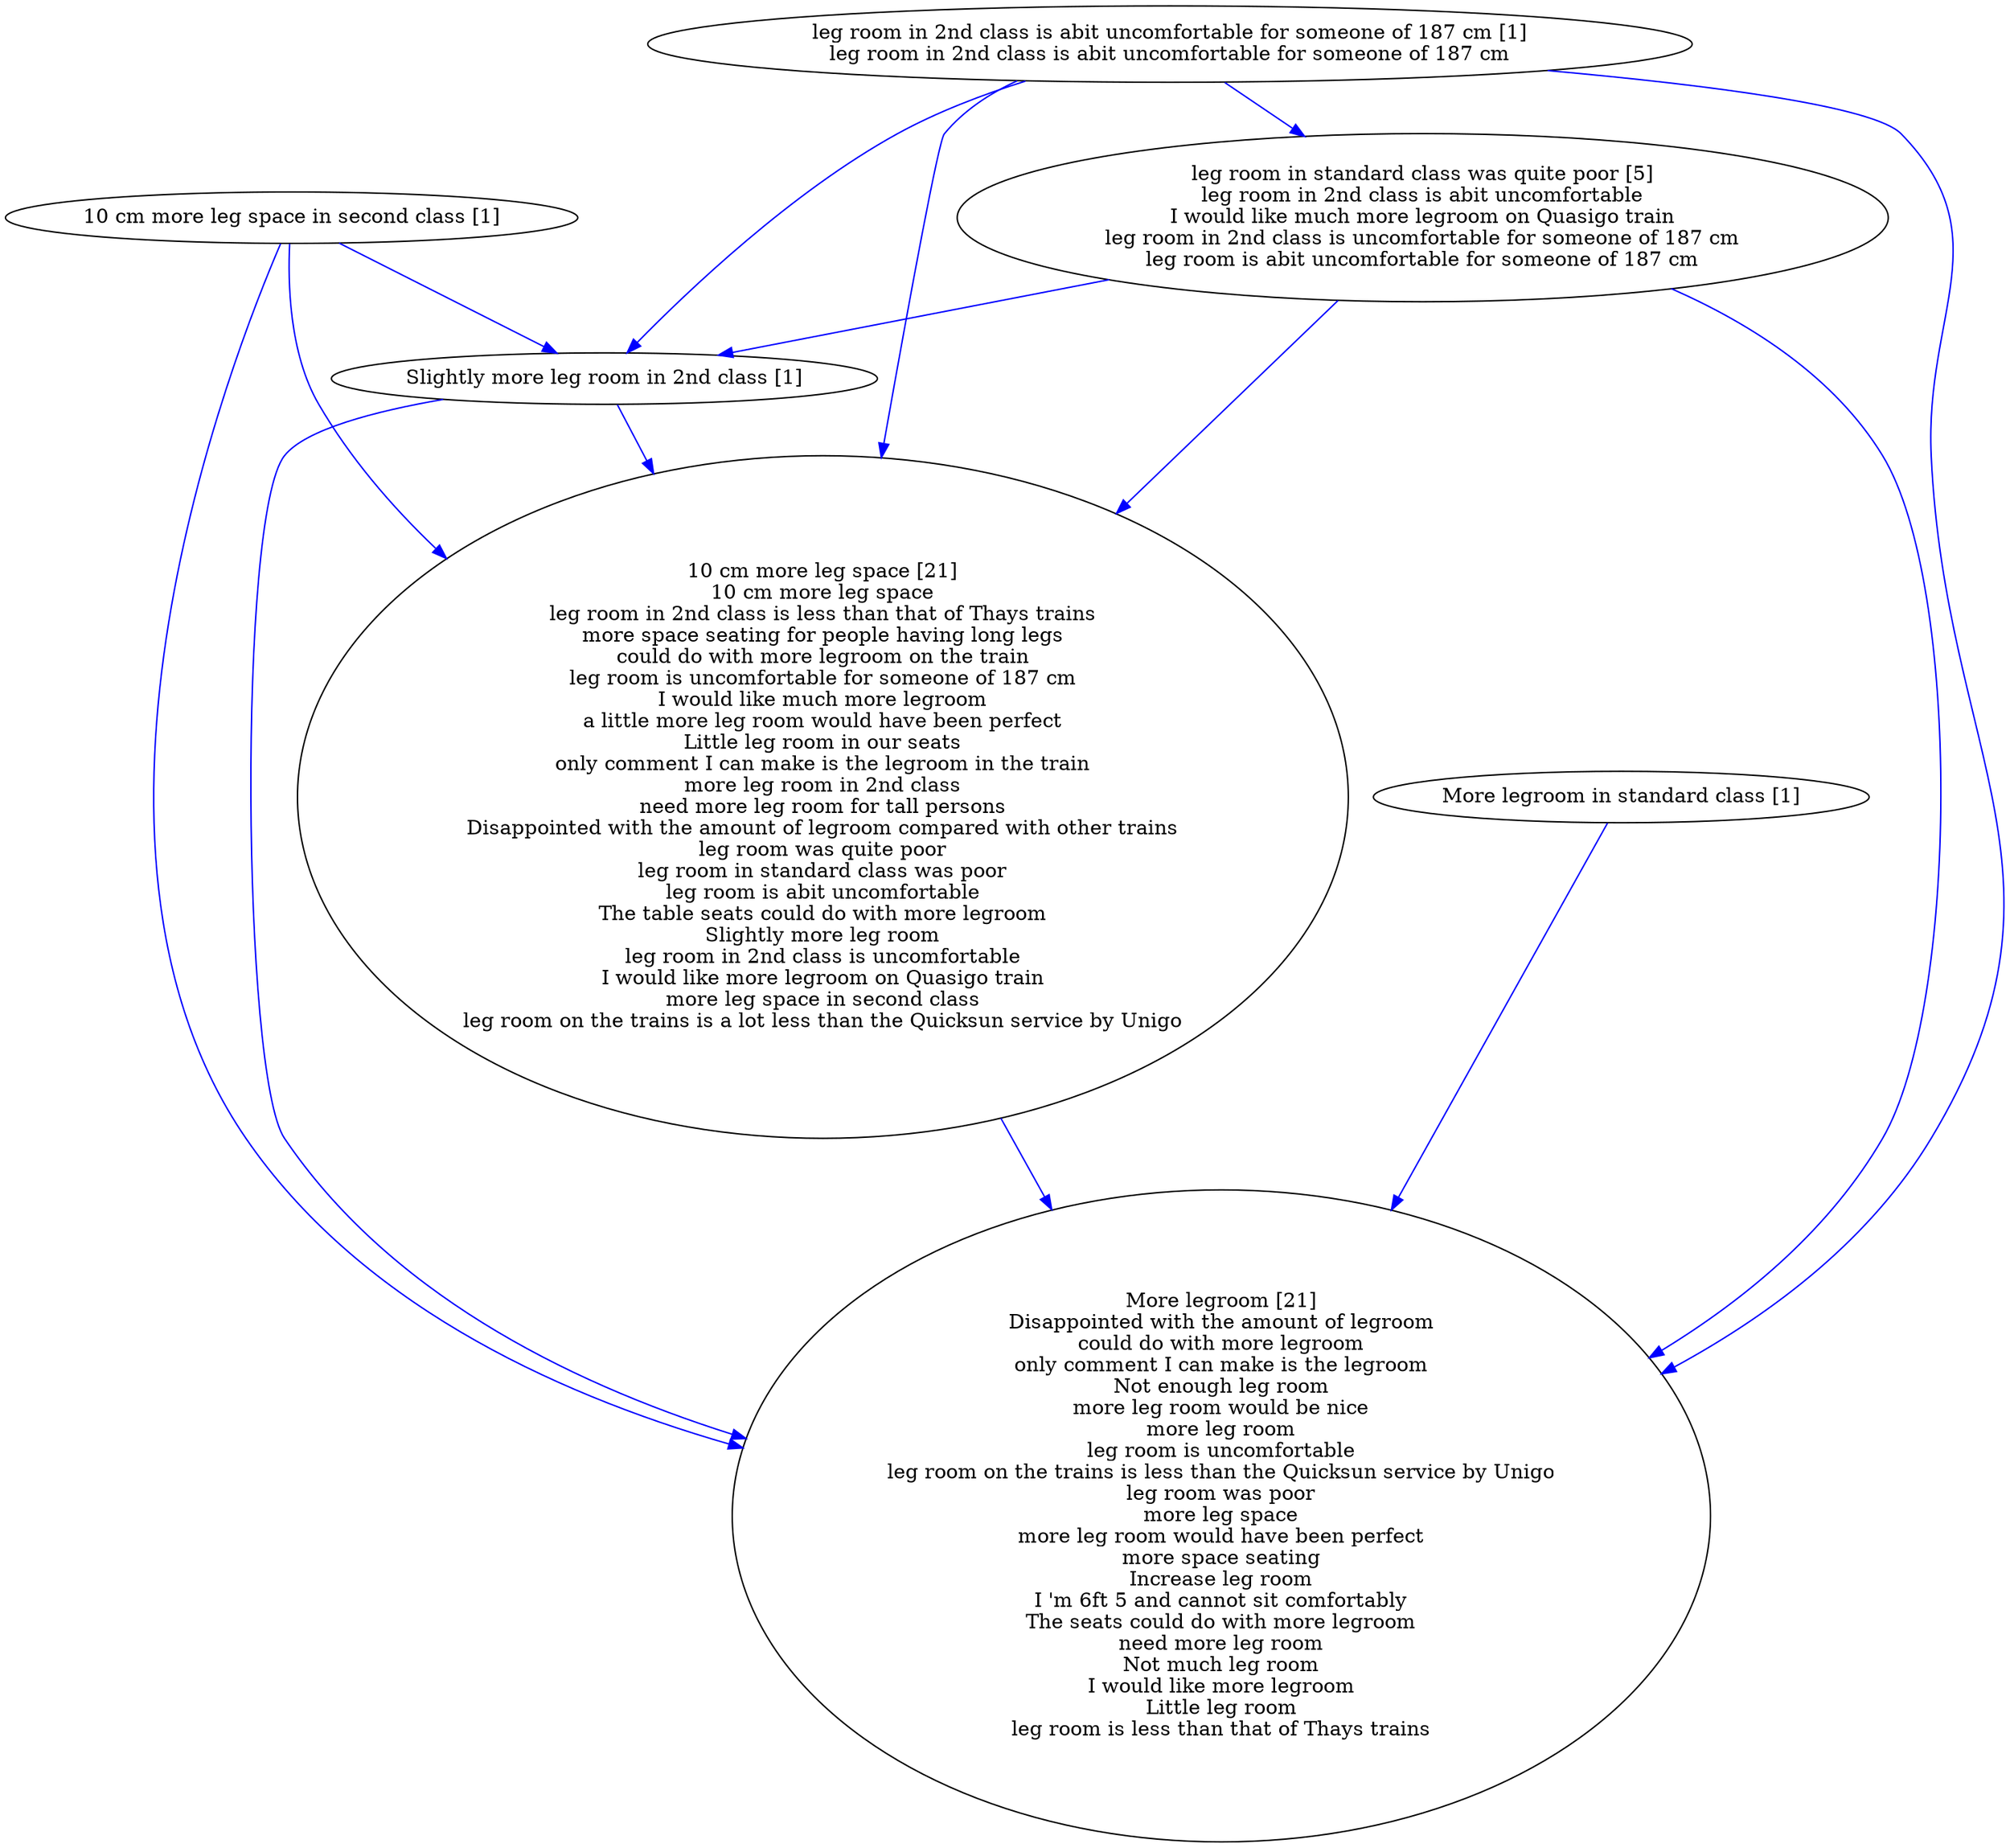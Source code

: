 digraph collapsedGraph {
"More legroom [21]\nDisappointed with the amount of legroom\ncould do with more legroom\nonly comment I can make is the legroom\nNot enough leg room\nmore leg room would be nice\nmore leg room\nleg room is uncomfortable\nleg room on the trains is less than the Quicksun service by Unigo\nleg room was poor\nmore leg space\nmore leg room would have been perfect\nmore space seating\nIncrease leg room\nI 'm 6ft 5 and cannot sit comfortably\nThe seats could do with more legroom\nneed more leg room\nNot much leg room\nI would like more legroom\nLittle leg room\nleg room is less than that of Thays trains""leg room in standard class was quite poor [5]\nleg room in 2nd class is abit uncomfortable\nI would like much more legroom on Quasigo train\nleg room in 2nd class is uncomfortable for someone of 187 cm\nleg room is abit uncomfortable for someone of 187 cm""10 cm more leg space [21]\n10 cm more leg space\nleg room in 2nd class is less than that of Thays trains\nmore space seating for people having long legs\ncould do with more legroom on the train\nleg room is uncomfortable for someone of 187 cm\nI would like much more legroom\na little more leg room would have been perfect\nLittle leg room in our seats\nonly comment I can make is the legroom in the train\nmore leg room in 2nd class\nneed more leg room for tall persons\nDisappointed with the amount of legroom compared with other trains\nleg room was quite poor\nleg room in standard class was poor\nleg room is abit uncomfortable\nThe table seats could do with more legroom\nSlightly more leg room\nleg room in 2nd class is uncomfortable\nI would like more legroom on Quasigo train\nmore leg space in second class\nleg room on the trains is a lot less than the Quicksun service by Unigo""10 cm more leg space in second class [1]""More legroom in standard class [1]""Slightly more leg room in 2nd class [1]""leg room in 2nd class is abit uncomfortable for someone of 187 cm [1]\nleg room in 2nd class is abit uncomfortable for someone of 187 cm""10 cm more leg space in second class [1]" -> "More legroom [21]\nDisappointed with the amount of legroom\ncould do with more legroom\nonly comment I can make is the legroom\nNot enough leg room\nmore leg room would be nice\nmore leg room\nleg room is uncomfortable\nleg room on the trains is less than the Quicksun service by Unigo\nleg room was poor\nmore leg space\nmore leg room would have been perfect\nmore space seating\nIncrease leg room\nI 'm 6ft 5 and cannot sit comfortably\nThe seats could do with more legroom\nneed more leg room\nNot much leg room\nI would like more legroom\nLittle leg room\nleg room is less than that of Thays trains" [color=blue]
"10 cm more leg space in second class [1]" -> "10 cm more leg space [21]\n10 cm more leg space\nleg room in 2nd class is less than that of Thays trains\nmore space seating for people having long legs\ncould do with more legroom on the train\nleg room is uncomfortable for someone of 187 cm\nI would like much more legroom\na little more leg room would have been perfect\nLittle leg room in our seats\nonly comment I can make is the legroom in the train\nmore leg room in 2nd class\nneed more leg room for tall persons\nDisappointed with the amount of legroom compared with other trains\nleg room was quite poor\nleg room in standard class was poor\nleg room is abit uncomfortable\nThe table seats could do with more legroom\nSlightly more leg room\nleg room in 2nd class is uncomfortable\nI would like more legroom on Quasigo train\nmore leg space in second class\nleg room on the trains is a lot less than the Quicksun service by Unigo" [color=blue]
"10 cm more leg space [21]\n10 cm more leg space\nleg room in 2nd class is less than that of Thays trains\nmore space seating for people having long legs\ncould do with more legroom on the train\nleg room is uncomfortable for someone of 187 cm\nI would like much more legroom\na little more leg room would have been perfect\nLittle leg room in our seats\nonly comment I can make is the legroom in the train\nmore leg room in 2nd class\nneed more leg room for tall persons\nDisappointed with the amount of legroom compared with other trains\nleg room was quite poor\nleg room in standard class was poor\nleg room is abit uncomfortable\nThe table seats could do with more legroom\nSlightly more leg room\nleg room in 2nd class is uncomfortable\nI would like more legroom on Quasigo train\nmore leg space in second class\nleg room on the trains is a lot less than the Quicksun service by Unigo" -> "More legroom [21]\nDisappointed with the amount of legroom\ncould do with more legroom\nonly comment I can make is the legroom\nNot enough leg room\nmore leg room would be nice\nmore leg room\nleg room is uncomfortable\nleg room on the trains is less than the Quicksun service by Unigo\nleg room was poor\nmore leg space\nmore leg room would have been perfect\nmore space seating\nIncrease leg room\nI 'm 6ft 5 and cannot sit comfortably\nThe seats could do with more legroom\nneed more leg room\nNot much leg room\nI would like more legroom\nLittle leg room\nleg room is less than that of Thays trains" [color=blue]
"leg room in standard class was quite poor [5]\nleg room in 2nd class is abit uncomfortable\nI would like much more legroom on Quasigo train\nleg room in 2nd class is uncomfortable for someone of 187 cm\nleg room is abit uncomfortable for someone of 187 cm" -> "More legroom [21]\nDisappointed with the amount of legroom\ncould do with more legroom\nonly comment I can make is the legroom\nNot enough leg room\nmore leg room would be nice\nmore leg room\nleg room is uncomfortable\nleg room on the trains is less than the Quicksun service by Unigo\nleg room was poor\nmore leg space\nmore leg room would have been perfect\nmore space seating\nIncrease leg room\nI 'm 6ft 5 and cannot sit comfortably\nThe seats could do with more legroom\nneed more leg room\nNot much leg room\nI would like more legroom\nLittle leg room\nleg room is less than that of Thays trains" [color=blue]
"leg room in standard class was quite poor [5]\nleg room in 2nd class is abit uncomfortable\nI would like much more legroom on Quasigo train\nleg room in 2nd class is uncomfortable for someone of 187 cm\nleg room is abit uncomfortable for someone of 187 cm" -> "10 cm more leg space [21]\n10 cm more leg space\nleg room in 2nd class is less than that of Thays trains\nmore space seating for people having long legs\ncould do with more legroom on the train\nleg room is uncomfortable for someone of 187 cm\nI would like much more legroom\na little more leg room would have been perfect\nLittle leg room in our seats\nonly comment I can make is the legroom in the train\nmore leg room in 2nd class\nneed more leg room for tall persons\nDisappointed with the amount of legroom compared with other trains\nleg room was quite poor\nleg room in standard class was poor\nleg room is abit uncomfortable\nThe table seats could do with more legroom\nSlightly more leg room\nleg room in 2nd class is uncomfortable\nI would like more legroom on Quasigo train\nmore leg space in second class\nleg room on the trains is a lot less than the Quicksun service by Unigo" [color=blue]
"More legroom in standard class [1]" -> "More legroom [21]\nDisappointed with the amount of legroom\ncould do with more legroom\nonly comment I can make is the legroom\nNot enough leg room\nmore leg room would be nice\nmore leg room\nleg room is uncomfortable\nleg room on the trains is less than the Quicksun service by Unigo\nleg room was poor\nmore leg space\nmore leg room would have been perfect\nmore space seating\nIncrease leg room\nI 'm 6ft 5 and cannot sit comfortably\nThe seats could do with more legroom\nneed more leg room\nNot much leg room\nI would like more legroom\nLittle leg room\nleg room is less than that of Thays trains" [color=blue]
"10 cm more leg space in second class [1]" -> "Slightly more leg room in 2nd class [1]" [color=blue]
"leg room in standard class was quite poor [5]\nleg room in 2nd class is abit uncomfortable\nI would like much more legroom on Quasigo train\nleg room in 2nd class is uncomfortable for someone of 187 cm\nleg room is abit uncomfortable for someone of 187 cm" -> "Slightly more leg room in 2nd class [1]" [color=blue]
"Slightly more leg room in 2nd class [1]" -> "More legroom [21]\nDisappointed with the amount of legroom\ncould do with more legroom\nonly comment I can make is the legroom\nNot enough leg room\nmore leg room would be nice\nmore leg room\nleg room is uncomfortable\nleg room on the trains is less than the Quicksun service by Unigo\nleg room was poor\nmore leg space\nmore leg room would have been perfect\nmore space seating\nIncrease leg room\nI 'm 6ft 5 and cannot sit comfortably\nThe seats could do with more legroom\nneed more leg room\nNot much leg room\nI would like more legroom\nLittle leg room\nleg room is less than that of Thays trains" [color=blue]
"Slightly more leg room in 2nd class [1]" -> "10 cm more leg space [21]\n10 cm more leg space\nleg room in 2nd class is less than that of Thays trains\nmore space seating for people having long legs\ncould do with more legroom on the train\nleg room is uncomfortable for someone of 187 cm\nI would like much more legroom\na little more leg room would have been perfect\nLittle leg room in our seats\nonly comment I can make is the legroom in the train\nmore leg room in 2nd class\nneed more leg room for tall persons\nDisappointed with the amount of legroom compared with other trains\nleg room was quite poor\nleg room in standard class was poor\nleg room is abit uncomfortable\nThe table seats could do with more legroom\nSlightly more leg room\nleg room in 2nd class is uncomfortable\nI would like more legroom on Quasigo train\nmore leg space in second class\nleg room on the trains is a lot less than the Quicksun service by Unigo" [color=blue]
"leg room in 2nd class is abit uncomfortable for someone of 187 cm [1]\nleg room in 2nd class is abit uncomfortable for someone of 187 cm" -> "More legroom [21]\nDisappointed with the amount of legroom\ncould do with more legroom\nonly comment I can make is the legroom\nNot enough leg room\nmore leg room would be nice\nmore leg room\nleg room is uncomfortable\nleg room on the trains is less than the Quicksun service by Unigo\nleg room was poor\nmore leg space\nmore leg room would have been perfect\nmore space seating\nIncrease leg room\nI 'm 6ft 5 and cannot sit comfortably\nThe seats could do with more legroom\nneed more leg room\nNot much leg room\nI would like more legroom\nLittle leg room\nleg room is less than that of Thays trains" [color=blue]
"leg room in 2nd class is abit uncomfortable for someone of 187 cm [1]\nleg room in 2nd class is abit uncomfortable for someone of 187 cm" -> "10 cm more leg space [21]\n10 cm more leg space\nleg room in 2nd class is less than that of Thays trains\nmore space seating for people having long legs\ncould do with more legroom on the train\nleg room is uncomfortable for someone of 187 cm\nI would like much more legroom\na little more leg room would have been perfect\nLittle leg room in our seats\nonly comment I can make is the legroom in the train\nmore leg room in 2nd class\nneed more leg room for tall persons\nDisappointed with the amount of legroom compared with other trains\nleg room was quite poor\nleg room in standard class was poor\nleg room is abit uncomfortable\nThe table seats could do with more legroom\nSlightly more leg room\nleg room in 2nd class is uncomfortable\nI would like more legroom on Quasigo train\nmore leg space in second class\nleg room on the trains is a lot less than the Quicksun service by Unigo" [color=blue]
"leg room in 2nd class is abit uncomfortable for someone of 187 cm [1]\nleg room in 2nd class is abit uncomfortable for someone of 187 cm" -> "Slightly more leg room in 2nd class [1]" [color=blue]
"leg room in 2nd class is abit uncomfortable for someone of 187 cm [1]\nleg room in 2nd class is abit uncomfortable for someone of 187 cm" -> "leg room in standard class was quite poor [5]\nleg room in 2nd class is abit uncomfortable\nI would like much more legroom on Quasigo train\nleg room in 2nd class is uncomfortable for someone of 187 cm\nleg room is abit uncomfortable for someone of 187 cm" [color=blue]
}